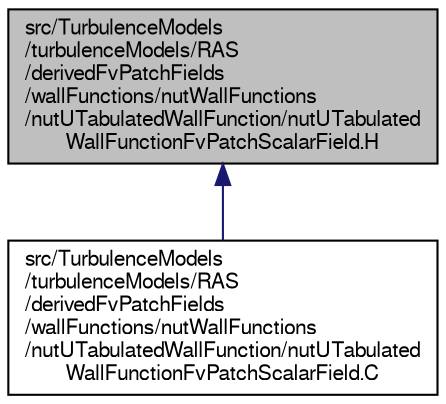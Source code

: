 digraph "src/TurbulenceModels/turbulenceModels/RAS/derivedFvPatchFields/wallFunctions/nutWallFunctions/nutUTabulatedWallFunction/nutUTabulatedWallFunctionFvPatchScalarField.H"
{
  bgcolor="transparent";
  edge [fontname="FreeSans",fontsize="10",labelfontname="FreeSans",labelfontsize="10"];
  node [fontname="FreeSans",fontsize="10",shape=record];
  Node78 [label="src/TurbulenceModels\l/turbulenceModels/RAS\l/derivedFvPatchFields\l/wallFunctions/nutWallFunctions\l/nutUTabulatedWallFunction/nutUTabulated\lWallFunctionFvPatchScalarField.H",height=0.2,width=0.4,color="black", fillcolor="grey75", style="filled", fontcolor="black"];
  Node78 -> Node79 [dir="back",color="midnightblue",fontsize="10",style="solid",fontname="FreeSans"];
  Node79 [label="src/TurbulenceModels\l/turbulenceModels/RAS\l/derivedFvPatchFields\l/wallFunctions/nutWallFunctions\l/nutUTabulatedWallFunction/nutUTabulated\lWallFunctionFvPatchScalarField.C",height=0.2,width=0.4,color="black",URL="$a40421.html"];
}
